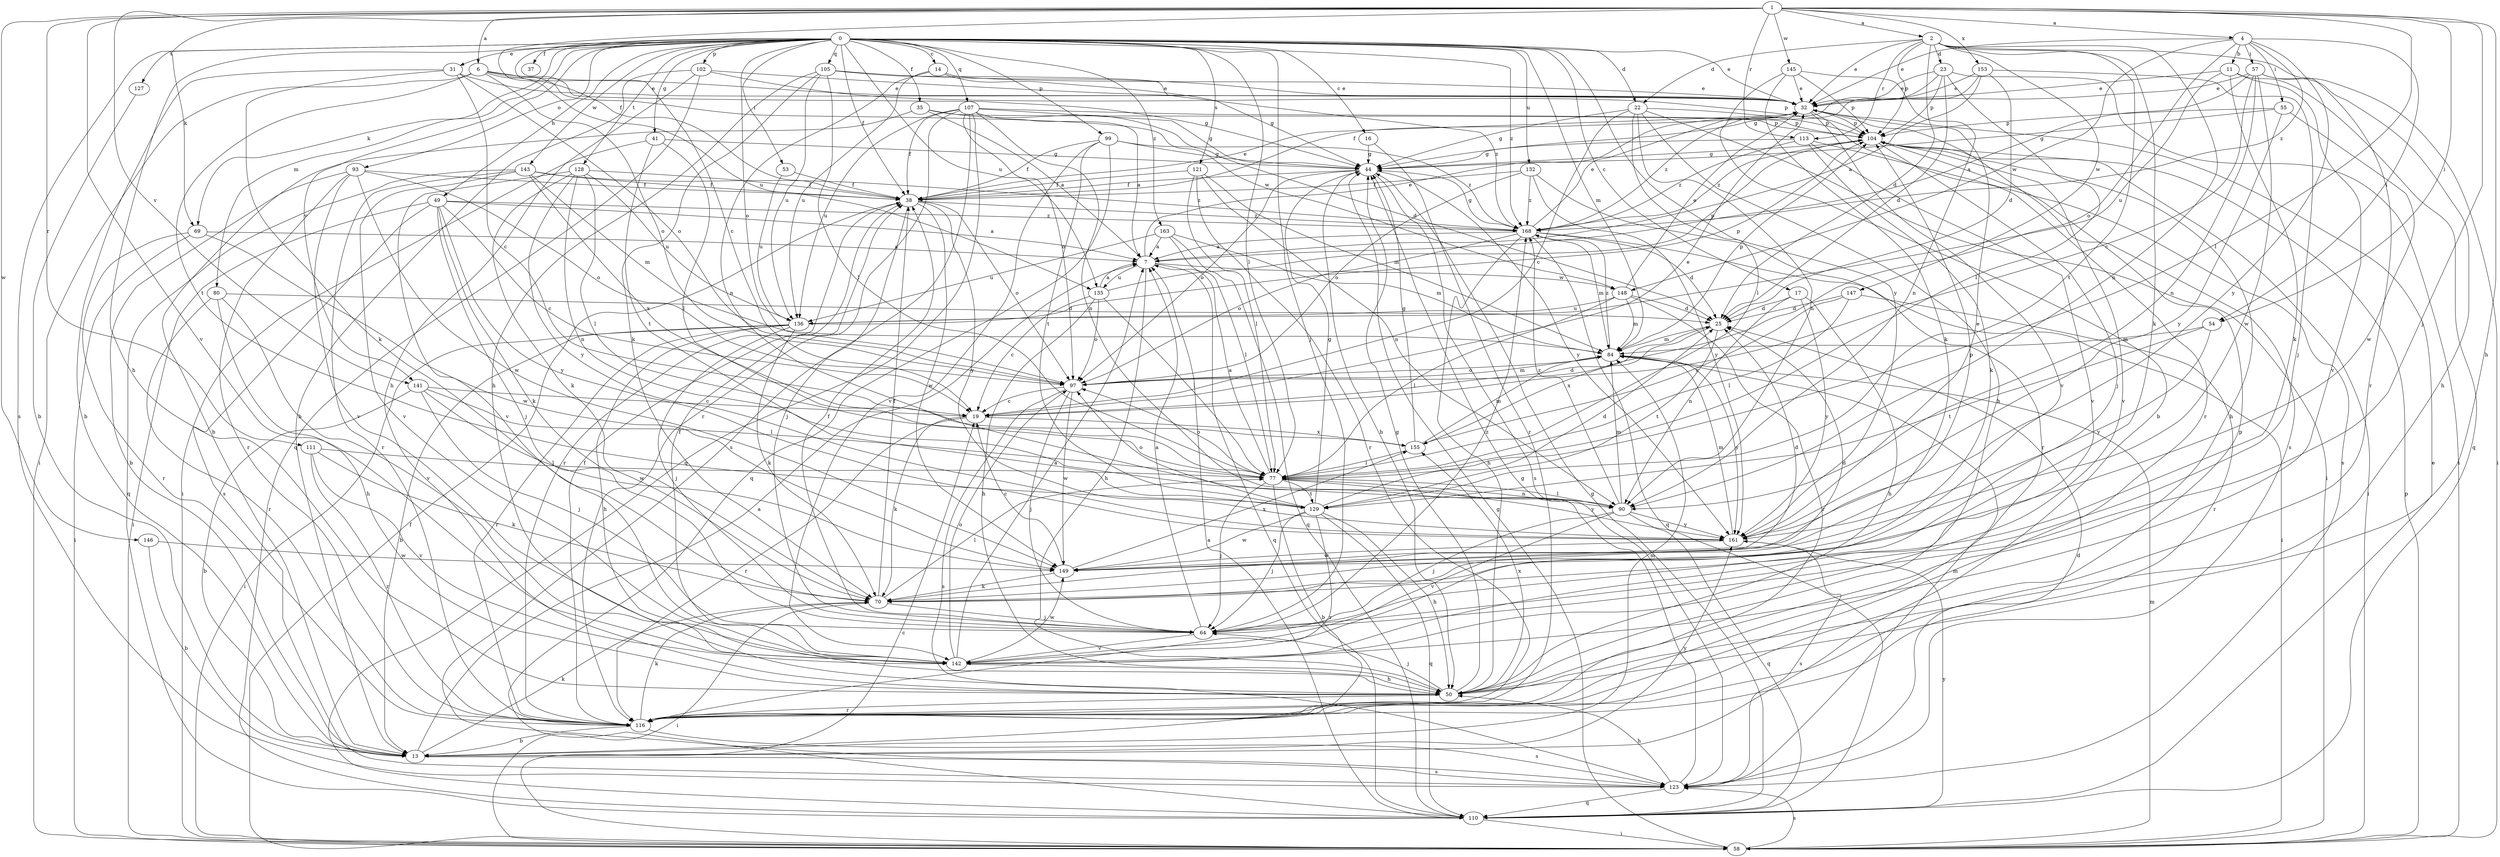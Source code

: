 strict digraph  {
0;
1;
2;
4;
6;
7;
11;
13;
14;
16;
17;
19;
22;
23;
25;
31;
32;
35;
37;
38;
41;
44;
49;
50;
53;
54;
55;
57;
58;
64;
69;
70;
77;
80;
84;
90;
93;
97;
99;
102;
104;
105;
107;
110;
111;
113;
116;
121;
123;
127;
128;
129;
132;
135;
136;
141;
142;
143;
145;
146;
147;
148;
149;
153;
155;
161;
163;
168;
0 -> 14  [label=c];
0 -> 16  [label=c];
0 -> 17  [label=c];
0 -> 19  [label=c];
0 -> 22  [label=d];
0 -> 31  [label=e];
0 -> 32  [label=e];
0 -> 35  [label=f];
0 -> 37  [label=f];
0 -> 38  [label=f];
0 -> 41  [label=g];
0 -> 49  [label=h];
0 -> 50  [label=h];
0 -> 53  [label=i];
0 -> 64  [label=j];
0 -> 69  [label=k];
0 -> 77  [label=l];
0 -> 80  [label=m];
0 -> 84  [label=m];
0 -> 93  [label=o];
0 -> 97  [label=o];
0 -> 99  [label=p];
0 -> 102  [label=p];
0 -> 105  [label=q];
0 -> 107  [label=q];
0 -> 121  [label=s];
0 -> 123  [label=s];
0 -> 127  [label=t];
0 -> 128  [label=t];
0 -> 132  [label=u];
0 -> 135  [label=u];
0 -> 141  [label=v];
0 -> 143  [label=w];
0 -> 161  [label=y];
0 -> 163  [label=z];
0 -> 168  [label=z];
1 -> 2  [label=a];
1 -> 4  [label=a];
1 -> 6  [label=a];
1 -> 38  [label=f];
1 -> 50  [label=h];
1 -> 54  [label=i];
1 -> 64  [label=j];
1 -> 69  [label=k];
1 -> 77  [label=l];
1 -> 111  [label=r];
1 -> 113  [label=r];
1 -> 141  [label=v];
1 -> 142  [label=v];
1 -> 145  [label=w];
1 -> 146  [label=w];
1 -> 153  [label=x];
2 -> 22  [label=d];
2 -> 23  [label=d];
2 -> 25  [label=d];
2 -> 32  [label=e];
2 -> 70  [label=k];
2 -> 90  [label=n];
2 -> 104  [label=p];
2 -> 113  [label=r];
2 -> 116  [label=r];
2 -> 129  [label=t];
2 -> 147  [label=w];
4 -> 11  [label=b];
4 -> 32  [label=e];
4 -> 54  [label=i];
4 -> 55  [label=i];
4 -> 57  [label=i];
4 -> 97  [label=o];
4 -> 148  [label=w];
4 -> 161  [label=y];
4 -> 168  [label=z];
6 -> 32  [label=e];
6 -> 44  [label=g];
6 -> 58  [label=i];
6 -> 97  [label=o];
6 -> 129  [label=t];
6 -> 135  [label=u];
6 -> 148  [label=w];
7 -> 32  [label=e];
7 -> 50  [label=h];
7 -> 110  [label=q];
7 -> 135  [label=u];
7 -> 148  [label=w];
11 -> 32  [label=e];
11 -> 70  [label=k];
11 -> 110  [label=q];
11 -> 136  [label=u];
11 -> 142  [label=v];
13 -> 7  [label=a];
13 -> 70  [label=k];
13 -> 84  [label=m];
13 -> 123  [label=s];
13 -> 161  [label=y];
14 -> 32  [label=e];
14 -> 44  [label=g];
14 -> 90  [label=n];
14 -> 136  [label=u];
16 -> 44  [label=g];
16 -> 116  [label=r];
17 -> 25  [label=d];
17 -> 50  [label=h];
17 -> 90  [label=n];
17 -> 161  [label=y];
19 -> 25  [label=d];
19 -> 32  [label=e];
19 -> 70  [label=k];
19 -> 116  [label=r];
19 -> 155  [label=x];
22 -> 19  [label=c];
22 -> 44  [label=g];
22 -> 50  [label=h];
22 -> 58  [label=i];
22 -> 77  [label=l];
22 -> 90  [label=n];
22 -> 104  [label=p];
23 -> 25  [label=d];
23 -> 32  [label=e];
23 -> 38  [label=f];
23 -> 58  [label=i];
23 -> 77  [label=l];
23 -> 104  [label=p];
25 -> 84  [label=m];
25 -> 129  [label=t];
25 -> 155  [label=x];
31 -> 13  [label=b];
31 -> 19  [label=c];
31 -> 32  [label=e];
31 -> 70  [label=k];
31 -> 97  [label=o];
32 -> 104  [label=p];
32 -> 116  [label=r];
32 -> 123  [label=s];
32 -> 142  [label=v];
32 -> 168  [label=z];
35 -> 7  [label=a];
35 -> 13  [label=b];
35 -> 25  [label=d];
35 -> 104  [label=p];
38 -> 32  [label=e];
38 -> 64  [label=j];
38 -> 97  [label=o];
38 -> 116  [label=r];
38 -> 149  [label=w];
38 -> 161  [label=y];
38 -> 168  [label=z];
41 -> 44  [label=g];
41 -> 58  [label=i];
41 -> 77  [label=l];
41 -> 129  [label=t];
44 -> 38  [label=f];
44 -> 50  [label=h];
44 -> 97  [label=o];
44 -> 123  [label=s];
44 -> 161  [label=y];
49 -> 7  [label=a];
49 -> 19  [label=c];
49 -> 58  [label=i];
49 -> 64  [label=j];
49 -> 70  [label=k];
49 -> 123  [label=s];
49 -> 161  [label=y];
49 -> 168  [label=z];
50 -> 44  [label=g];
50 -> 64  [label=j];
50 -> 116  [label=r];
50 -> 155  [label=x];
53 -> 38  [label=f];
53 -> 136  [label=u];
54 -> 84  [label=m];
54 -> 129  [label=t];
54 -> 161  [label=y];
55 -> 44  [label=g];
55 -> 104  [label=p];
55 -> 149  [label=w];
55 -> 161  [label=y];
57 -> 7  [label=a];
57 -> 19  [label=c];
57 -> 32  [label=e];
57 -> 50  [label=h];
57 -> 58  [label=i];
57 -> 90  [label=n];
57 -> 149  [label=w];
58 -> 19  [label=c];
58 -> 38  [label=f];
58 -> 44  [label=g];
58 -> 84  [label=m];
58 -> 104  [label=p];
58 -> 123  [label=s];
64 -> 7  [label=a];
64 -> 38  [label=f];
64 -> 142  [label=v];
64 -> 168  [label=z];
69 -> 7  [label=a];
69 -> 58  [label=i];
69 -> 116  [label=r];
69 -> 149  [label=w];
70 -> 25  [label=d];
70 -> 38  [label=f];
70 -> 58  [label=i];
70 -> 64  [label=j];
70 -> 77  [label=l];
77 -> 7  [label=a];
77 -> 13  [label=b];
77 -> 64  [label=j];
77 -> 90  [label=n];
77 -> 97  [label=o];
77 -> 129  [label=t];
77 -> 161  [label=y];
80 -> 25  [label=d];
80 -> 50  [label=h];
80 -> 116  [label=r];
80 -> 142  [label=v];
84 -> 97  [label=o];
84 -> 104  [label=p];
84 -> 161  [label=y];
84 -> 168  [label=z];
90 -> 64  [label=j];
90 -> 77  [label=l];
90 -> 84  [label=m];
90 -> 110  [label=q];
90 -> 142  [label=v];
90 -> 161  [label=y];
90 -> 168  [label=z];
93 -> 13  [label=b];
93 -> 38  [label=f];
93 -> 97  [label=o];
93 -> 116  [label=r];
93 -> 142  [label=v];
93 -> 149  [label=w];
97 -> 19  [label=c];
97 -> 64  [label=j];
97 -> 84  [label=m];
97 -> 123  [label=s];
97 -> 149  [label=w];
99 -> 38  [label=f];
99 -> 44  [label=g];
99 -> 110  [label=q];
99 -> 129  [label=t];
99 -> 142  [label=v];
99 -> 168  [label=z];
102 -> 13  [label=b];
102 -> 32  [label=e];
102 -> 50  [label=h];
102 -> 104  [label=p];
102 -> 110  [label=q];
104 -> 44  [label=g];
104 -> 50  [label=h];
104 -> 58  [label=i];
104 -> 64  [label=j];
104 -> 142  [label=v];
104 -> 168  [label=z];
105 -> 32  [label=e];
105 -> 50  [label=h];
105 -> 70  [label=k];
105 -> 77  [label=l];
105 -> 136  [label=u];
105 -> 168  [label=z];
107 -> 7  [label=a];
107 -> 38  [label=f];
107 -> 44  [label=g];
107 -> 90  [label=n];
107 -> 97  [label=o];
107 -> 104  [label=p];
107 -> 110  [label=q];
107 -> 116  [label=r];
107 -> 123  [label=s];
107 -> 136  [label=u];
110 -> 7  [label=a];
110 -> 32  [label=e];
110 -> 44  [label=g];
110 -> 58  [label=i];
110 -> 161  [label=y];
111 -> 70  [label=k];
111 -> 77  [label=l];
111 -> 116  [label=r];
111 -> 142  [label=v];
113 -> 44  [label=g];
113 -> 70  [label=k];
113 -> 123  [label=s];
113 -> 142  [label=v];
113 -> 168  [label=z];
116 -> 13  [label=b];
116 -> 38  [label=f];
116 -> 70  [label=k];
116 -> 104  [label=p];
116 -> 123  [label=s];
121 -> 38  [label=f];
121 -> 77  [label=l];
121 -> 84  [label=m];
121 -> 90  [label=n];
121 -> 116  [label=r];
123 -> 25  [label=d];
123 -> 44  [label=g];
123 -> 50  [label=h];
123 -> 84  [label=m];
123 -> 110  [label=q];
127 -> 13  [label=b];
128 -> 38  [label=f];
128 -> 70  [label=k];
128 -> 77  [label=l];
128 -> 90  [label=n];
128 -> 136  [label=u];
128 -> 142  [label=v];
128 -> 161  [label=y];
129 -> 25  [label=d];
129 -> 44  [label=g];
129 -> 50  [label=h];
129 -> 64  [label=j];
129 -> 97  [label=o];
129 -> 110  [label=q];
129 -> 116  [label=r];
129 -> 149  [label=w];
132 -> 38  [label=f];
132 -> 97  [label=o];
132 -> 116  [label=r];
132 -> 161  [label=y];
132 -> 168  [label=z];
135 -> 7  [label=a];
135 -> 19  [label=c];
135 -> 50  [label=h];
135 -> 77  [label=l];
135 -> 97  [label=o];
135 -> 104  [label=p];
136 -> 13  [label=b];
136 -> 50  [label=h];
136 -> 58  [label=i];
136 -> 64  [label=j];
136 -> 70  [label=k];
136 -> 104  [label=p];
136 -> 116  [label=r];
141 -> 13  [label=b];
141 -> 19  [label=c];
141 -> 64  [label=j];
141 -> 77  [label=l];
141 -> 149  [label=w];
142 -> 7  [label=a];
142 -> 38  [label=f];
142 -> 50  [label=h];
142 -> 97  [label=o];
142 -> 149  [label=w];
143 -> 38  [label=f];
143 -> 84  [label=m];
143 -> 110  [label=q];
143 -> 116  [label=r];
143 -> 142  [label=v];
143 -> 155  [label=x];
143 -> 168  [label=z];
145 -> 13  [label=b];
145 -> 32  [label=e];
145 -> 70  [label=k];
145 -> 90  [label=n];
145 -> 104  [label=p];
146 -> 13  [label=b];
146 -> 149  [label=w];
147 -> 25  [label=d];
147 -> 77  [label=l];
147 -> 116  [label=r];
147 -> 155  [label=x];
148 -> 25  [label=d];
148 -> 32  [label=e];
148 -> 77  [label=l];
148 -> 84  [label=m];
148 -> 116  [label=r];
148 -> 136  [label=u];
149 -> 19  [label=c];
149 -> 25  [label=d];
149 -> 70  [label=k];
149 -> 104  [label=p];
149 -> 155  [label=x];
153 -> 7  [label=a];
153 -> 25  [label=d];
153 -> 32  [label=e];
153 -> 44  [label=g];
153 -> 64  [label=j];
155 -> 44  [label=g];
155 -> 77  [label=l];
155 -> 84  [label=m];
161 -> 32  [label=e];
161 -> 84  [label=m];
161 -> 123  [label=s];
161 -> 149  [label=w];
163 -> 7  [label=a];
163 -> 77  [label=l];
163 -> 84  [label=m];
163 -> 110  [label=q];
163 -> 136  [label=u];
168 -> 7  [label=a];
168 -> 25  [label=d];
168 -> 32  [label=e];
168 -> 44  [label=g];
168 -> 50  [label=h];
168 -> 58  [label=i];
168 -> 84  [label=m];
168 -> 97  [label=o];
168 -> 110  [label=q];
}
